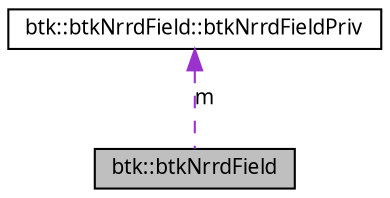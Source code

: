 digraph G
{
  edge [fontname="FreeSans.ttf",fontsize="10",labelfontname="FreeSans.ttf",labelfontsize="10"];
  node [fontname="FreeSans.ttf",fontsize="10",shape=record];
  Node1 [label="btk::btkNrrdField",height=0.2,width=0.4,color="black", fillcolor="grey75", style="filled" fontcolor="black"];
  Node2 -> Node1 [dir=back,color="darkorchid3",fontsize="10",style="dashed",label="m",fontname="FreeSans.ttf"];
  Node2 [label="btk::btkNrrdField::btkNrrdFieldPriv",height=0.2,width=0.4,color="black", fillcolor="white", style="filled",URL="$classbtk_1_1btk_nrrd_field_1_1btk_nrrd_field_priv.html"];
}
